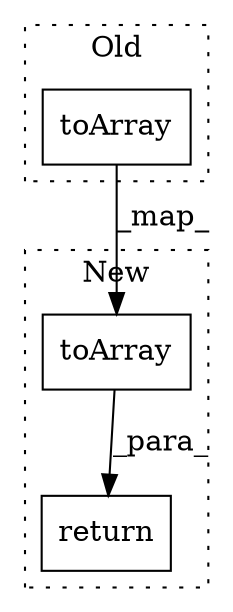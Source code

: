 digraph G {
subgraph cluster0 {
1 [label="toArray" a="32" s="3427,3449" l="8,1" shape="box"];
label = "Old";
style="dotted";
}
subgraph cluster1 {
2 [label="toArray" a="32" s="3507,3529" l="8,1" shape="box"];
3 [label="return" a="41" s="3648" l="7" shape="box"];
label = "New";
style="dotted";
}
1 -> 2 [label="_map_"];
2 -> 3 [label="_para_"];
}